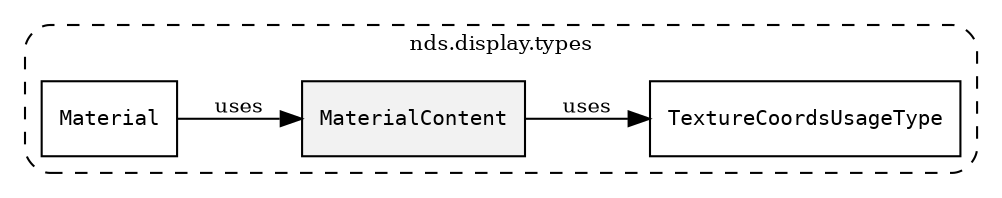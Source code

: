/**
 * This dot file creates symbol collaboration diagram for MaterialContent.
 */
digraph ZSERIO
{
    node [shape=box, fontsize=10];
    rankdir="LR";
    fontsize=10;
    tooltip="MaterialContent collaboration diagram";

    subgraph "cluster_nds.display.types"
    {
        style="dashed, rounded";
        label="nds.display.types";
        tooltip="Package nds.display.types";
        href="../../../content/packages/nds.display.types.html#Package-nds-display-types";
        target="_parent";

        "MaterialContent" [style="filled", fillcolor="#0000000D", target="_parent", label=<<font face="monospace"><table align="center" border="0" cellspacing="0" cellpadding="0"><tr><td href="../../../content/packages/nds.display.types.html#Structure-MaterialContent" title="Structure defined in nds.display.types">MaterialContent</td></tr></table></font>>];
        "TextureCoordsUsageType" [target="_parent", label=<<font face="monospace"><table align="center" border="0" cellspacing="0" cellpadding="0"><tr><td href="../../../content/packages/nds.display.types.html#Enum-TextureCoordsUsageType" title="Enum defined in nds.display.types">TextureCoordsUsageType</td></tr></table></font>>];
        "Material" [target="_parent", label=<<font face="monospace"><table align="center" border="0" cellspacing="0" cellpadding="0"><tr><td href="../../../content/packages/nds.display.types.html#Structure-Material" title="Structure defined in nds.display.types">Material</td></tr></table></font>>];
    }

    "MaterialContent" -> "TextureCoordsUsageType" [label="uses", fontsize=10];
    "Material" -> "MaterialContent" [label="uses", fontsize=10];
}
